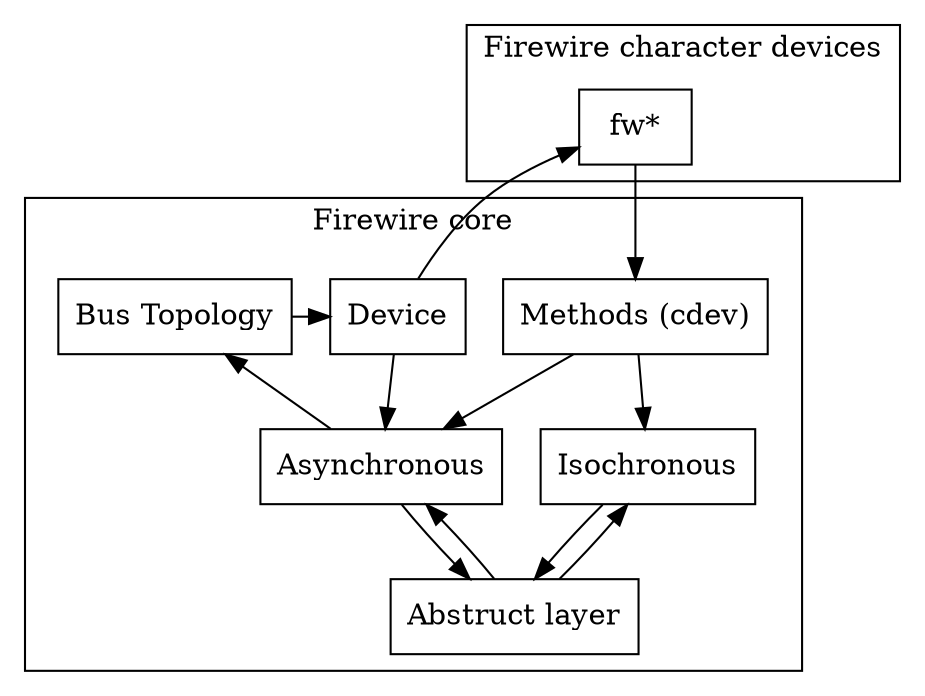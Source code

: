 digraph fw_stack_high {
	graph [rankdir = TB]

	subgraph cluster_cdev {
		label = "Firewire character devices"
		fw	[label = "fw*", shape = "box"]
	}

	subgraph cluster_fw_core {
		label = "Firewire core"

		subgraph cluster_upper {
			label = ""
			style = invis

			cdev		[label = "Methods (cdev)", shape = "box"]
			device		[label = "Device", shape = "box"]
			topology	[label = "Bus Topology", shape = "box"]
		}
		subgraph cluster_lower {
			label = ""
			style = invis

			iso		[label = "Isochronous", shape = "box"]
			transaction	[label = "Asynchronous", shape = "box"]
		}
		card		[label = "Abstruct layer", shape = "box"]
	}

	fw		-> cdev
	device		-> fw		[constraint = false]
	topology	-> device	[constraint = false]
	transaction	-> topology
	cdev		-> iso
	cdev		-> transaction	[ltail = "normal"]
	device		-> transaction
	iso		-> card
	card		-> iso	[constraint = false]
	transaction	-> card
	card		-> transaction [constraint = false]
}

